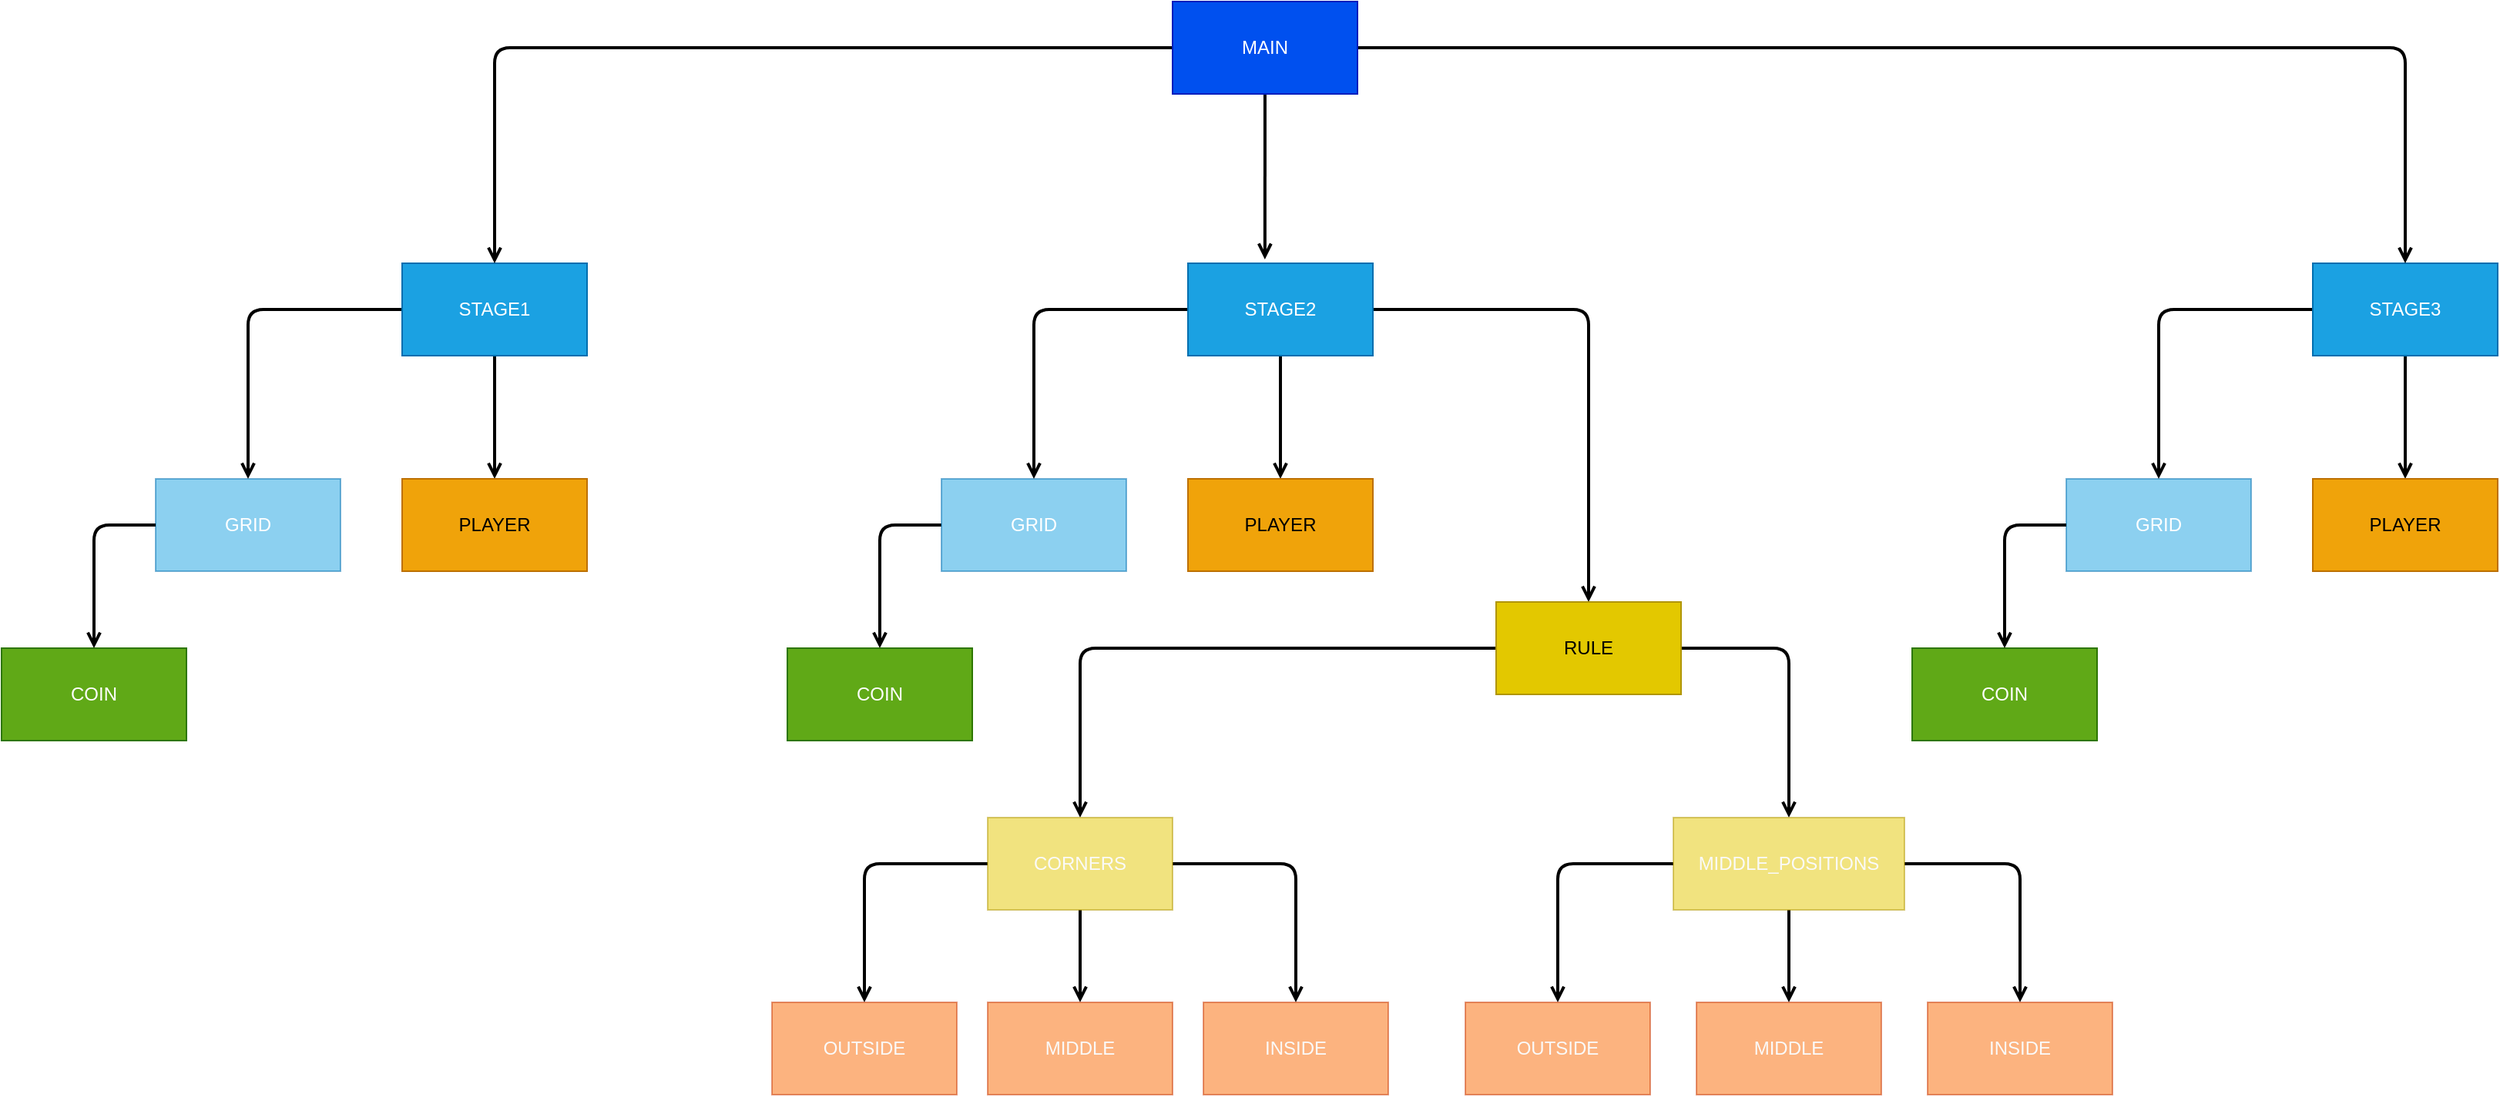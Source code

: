 <mxfile>
    <diagram id="rXWLSJtcW8Hr9GMzgjLJ" name="Page-1">
        <mxGraphModel dx="1421" dy="1925" grid="1" gridSize="10" guides="1" tooltips="1" connect="1" arrows="1" fold="1" page="1" pageScale="1" pageWidth="850" pageHeight="1100" math="0" shadow="0">
            <root>
                <mxCell id="0"/>
                <mxCell id="1" parent="0"/>
                <mxCell id="13" value="" style="edgeStyle=none;html=1;endArrow=open;endFill=0;jumpSize=6;strokeWidth=2;" parent="1" source="11" target="12" edge="1">
                    <mxGeometry relative="1" as="geometry">
                        <Array as="points">
                            <mxPoint x="600" y="10"/>
                        </Array>
                    </mxGeometry>
                </mxCell>
                <mxCell id="11" value="GRID" style="whiteSpace=wrap;html=1;fillColor=#1ba1e2;fontColor=#ffffff;strokeColor=#006EAF;opacity=50;" parent="1" vertex="1">
                    <mxGeometry x="640" y="-20" width="120" height="60" as="geometry"/>
                </mxCell>
                <mxCell id="12" value="COIN" style="whiteSpace=wrap;html=1;direction=west;fillColor=#60a917;fontColor=#ffffff;strokeColor=#2D7600;" parent="1" vertex="1">
                    <mxGeometry x="540" y="90" width="120" height="60" as="geometry"/>
                </mxCell>
                <mxCell id="17" value="" style="edgeStyle=none;jumpSize=6;html=1;endArrow=open;endFill=0;entryX=0.5;entryY=0;entryDx=0;entryDy=0;strokeWidth=2;" parent="1" source="15" target="11" edge="1">
                    <mxGeometry relative="1" as="geometry">
                        <mxPoint x="750.0" y="-130" as="targetPoint"/>
                        <Array as="points">
                            <mxPoint x="700" y="-130"/>
                        </Array>
                    </mxGeometry>
                </mxCell>
                <mxCell id="19" value="" style="edgeStyle=none;jumpSize=6;html=1;endArrow=open;endFill=0;strokeWidth=2;" parent="1" source="15" target="18" edge="1">
                    <mxGeometry relative="1" as="geometry"/>
                </mxCell>
                <mxCell id="21" value="" style="edgeStyle=none;jumpSize=6;html=1;endArrow=open;endFill=0;exitX=1;exitY=0.5;exitDx=0;exitDy=0;strokeWidth=2;" parent="1" source="15" target="20" edge="1">
                    <mxGeometry relative="1" as="geometry">
                        <mxPoint x="840" y="-50" as="sourcePoint"/>
                        <Array as="points">
                            <mxPoint x="1060" y="-130"/>
                        </Array>
                    </mxGeometry>
                </mxCell>
                <mxCell id="15" value="STAGE2" style="whiteSpace=wrap;html=1;fillColor=#1ba1e2;fontColor=#ffffff;strokeColor=#006EAF;" parent="1" vertex="1">
                    <mxGeometry x="800" y="-160" width="120" height="60" as="geometry"/>
                </mxCell>
                <mxCell id="18" value="PLAYER" style="whiteSpace=wrap;html=1;fillColor=#f0a30a;fontColor=#000000;strokeColor=#BD7000;" parent="1" vertex="1">
                    <mxGeometry x="800" y="-20" width="120" height="60" as="geometry"/>
                </mxCell>
                <mxCell id="23" value="" style="edgeStyle=none;jumpSize=6;html=1;endArrow=open;endFill=0;exitX=0;exitY=0.5;exitDx=0;exitDy=0;entryX=0.5;entryY=0;entryDx=0;entryDy=0;strokeWidth=2;" parent="1" source="20" target="22" edge="1">
                    <mxGeometry relative="1" as="geometry">
                        <Array as="points">
                            <mxPoint x="730" y="90"/>
                        </Array>
                    </mxGeometry>
                </mxCell>
                <mxCell id="25" value="" style="edgeStyle=none;jumpSize=6;html=1;endArrow=open;endFill=0;entryX=0.5;entryY=0;entryDx=0;entryDy=0;strokeWidth=2;" parent="1" target="24" edge="1">
                    <mxGeometry relative="1" as="geometry">
                        <mxPoint x="1120" y="90" as="sourcePoint"/>
                        <Array as="points">
                            <mxPoint x="1190" y="90"/>
                        </Array>
                    </mxGeometry>
                </mxCell>
                <mxCell id="20" value="RULE" style="whiteSpace=wrap;html=1;fillColor=#e3c800;fontColor=#000000;strokeColor=#B09500;" parent="1" vertex="1">
                    <mxGeometry x="1000" y="60" width="120" height="60" as="geometry"/>
                </mxCell>
                <mxCell id="40" value="" style="edgeStyle=none;jumpSize=6;html=1;endArrow=open;endFill=0;strokeWidth=2;" parent="1" source="22" target="39" edge="1">
                    <mxGeometry relative="1" as="geometry">
                        <Array as="points">
                            <mxPoint x="590" y="230"/>
                        </Array>
                    </mxGeometry>
                </mxCell>
                <mxCell id="42" value="" style="edgeStyle=none;jumpSize=6;html=1;endArrow=open;endFill=0;strokeWidth=2;" parent="1" source="22" target="41" edge="1">
                    <mxGeometry relative="1" as="geometry"/>
                </mxCell>
                <mxCell id="44" value="" style="edgeStyle=none;jumpSize=6;html=1;endArrow=open;endFill=0;strokeWidth=2;" parent="1" source="22" target="43" edge="1">
                    <mxGeometry relative="1" as="geometry">
                        <Array as="points">
                            <mxPoint x="870" y="230"/>
                        </Array>
                    </mxGeometry>
                </mxCell>
                <mxCell id="22" value="CORNERS" style="whiteSpace=wrap;html=1;fillColor=#e3c800;fontColor=#fafafa;strokeColor=#B09500;opacity=50;" parent="1" vertex="1">
                    <mxGeometry x="670" y="200" width="120" height="60" as="geometry"/>
                </mxCell>
                <mxCell id="34" value="" style="edgeStyle=none;jumpSize=6;html=1;endArrow=open;endFill=0;strokeWidth=2;" parent="1" source="24" target="33" edge="1">
                    <mxGeometry relative="1" as="geometry">
                        <Array as="points">
                            <mxPoint x="1040" y="230"/>
                        </Array>
                    </mxGeometry>
                </mxCell>
                <mxCell id="36" value="" style="edgeStyle=none;jumpSize=6;html=1;endArrow=open;endFill=0;strokeWidth=2;" parent="1" source="24" target="35" edge="1">
                    <mxGeometry relative="1" as="geometry"/>
                </mxCell>
                <mxCell id="38" value="" style="edgeStyle=none;jumpSize=6;html=1;endArrow=open;endFill=0;strokeWidth=2;" parent="1" source="24" target="37" edge="1">
                    <mxGeometry relative="1" as="geometry">
                        <Array as="points">
                            <mxPoint x="1340" y="230"/>
                        </Array>
                    </mxGeometry>
                </mxCell>
                <mxCell id="24" value="MIDDLE_POSITIONS" style="whiteSpace=wrap;html=1;fillColor=#e3c800;fontColor=#fafafa;strokeColor=#B09500;opacity=50;" parent="1" vertex="1">
                    <mxGeometry x="1115" y="200" width="150" height="60" as="geometry"/>
                </mxCell>
                <mxCell id="33" value="OUTSIDE" style="whiteSpace=wrap;html=1;fillColor=#fa6800;fontColor=#fafafa;strokeColor=#C73500;opacity=50;" parent="1" vertex="1">
                    <mxGeometry x="980" y="320" width="120" height="60" as="geometry"/>
                </mxCell>
                <mxCell id="35" value="MIDDLE" style="whiteSpace=wrap;html=1;fillColor=#fa6800;fontColor=#fafafa;strokeColor=#C73500;opacity=50;" parent="1" vertex="1">
                    <mxGeometry x="1130" y="320" width="120" height="60" as="geometry"/>
                </mxCell>
                <mxCell id="37" value="INSIDE" style="whiteSpace=wrap;html=1;fillColor=#fa6800;fontColor=#fafafa;strokeColor=#C73500;opacity=50;" parent="1" vertex="1">
                    <mxGeometry x="1280" y="320" width="120" height="60" as="geometry"/>
                </mxCell>
                <mxCell id="39" value="OUTSIDE" style="whiteSpace=wrap;html=1;fillColor=#fa6800;fontColor=#fafafa;strokeColor=#C73500;opacity=50;" parent="1" vertex="1">
                    <mxGeometry x="530" y="320" width="120" height="60" as="geometry"/>
                </mxCell>
                <mxCell id="41" value="MIDDLE" style="whiteSpace=wrap;html=1;fillColor=#fa6800;fontColor=#fafafa;strokeColor=#C73500;opacity=50;" parent="1" vertex="1">
                    <mxGeometry x="670" y="320" width="120" height="60" as="geometry"/>
                </mxCell>
                <mxCell id="43" value="INSIDE" style="whiteSpace=wrap;html=1;fillColor=#fa6800;fontColor=#fafafa;strokeColor=#C73500;opacity=50;" parent="1" vertex="1">
                    <mxGeometry x="810" y="320" width="120" height="60" as="geometry"/>
                </mxCell>
                <mxCell id="45" value="GRID" style="whiteSpace=wrap;html=1;fillColor=#1ba1e2;strokeColor=#006EAF;fontColor=#ffffff;opacity=50;" parent="1" vertex="1">
                    <mxGeometry x="130" y="-20" width="120" height="60" as="geometry"/>
                </mxCell>
                <mxCell id="46" value="" style="edgeStyle=none;jumpSize=6;html=1;endArrow=open;endFill=0;entryX=0.5;entryY=0;entryDx=0;entryDy=0;strokeWidth=2;" parent="1" source="50" target="45" edge="1">
                    <mxGeometry relative="1" as="geometry">
                        <mxPoint x="240.0" y="-130" as="targetPoint"/>
                        <Array as="points">
                            <mxPoint x="190" y="-130"/>
                        </Array>
                    </mxGeometry>
                </mxCell>
                <mxCell id="47" value="" style="edgeStyle=none;jumpSize=6;html=1;endArrow=open;endFill=0;strokeWidth=2;" parent="1" source="50" target="51" edge="1">
                    <mxGeometry relative="1" as="geometry"/>
                </mxCell>
                <mxCell id="50" value="STAGE1" style="whiteSpace=wrap;html=1;fillColor=#1ba1e2;fontColor=#ffffff;strokeColor=#006EAF;" parent="1" vertex="1">
                    <mxGeometry x="290" y="-160" width="120" height="60" as="geometry"/>
                </mxCell>
                <mxCell id="51" value="PLAYER" style="whiteSpace=wrap;html=1;fillColor=#f0a30a;fontColor=#000000;strokeColor=#BD7000;" parent="1" vertex="1">
                    <mxGeometry x="290" y="-20" width="120" height="60" as="geometry"/>
                </mxCell>
                <mxCell id="52" value="COIN" style="whiteSpace=wrap;html=1;direction=west;fillColor=#60a917;strokeColor=#2D7600;fontColor=#ffffff;" parent="1" vertex="1">
                    <mxGeometry x="30" y="90" width="120" height="60" as="geometry"/>
                </mxCell>
                <mxCell id="53" value="" style="edgeStyle=none;html=1;endArrow=open;endFill=0;jumpSize=6;strokeWidth=2;" parent="1" target="52" edge="1">
                    <mxGeometry relative="1" as="geometry">
                        <mxPoint x="130" y="10" as="sourcePoint"/>
                        <Array as="points">
                            <mxPoint x="90" y="10"/>
                        </Array>
                    </mxGeometry>
                </mxCell>
                <mxCell id="63" value="GRID" style="whiteSpace=wrap;html=1;fillColor=#1ba1e2;fontColor=#ffffff;strokeColor=#006EAF;opacity=50;" parent="1" vertex="1">
                    <mxGeometry x="1370" y="-20" width="120" height="60" as="geometry"/>
                </mxCell>
                <mxCell id="64" value="" style="edgeStyle=none;jumpSize=6;html=1;endArrow=open;endFill=0;entryX=0.5;entryY=0;entryDx=0;entryDy=0;strokeWidth=2;" parent="1" source="68" target="63" edge="1">
                    <mxGeometry relative="1" as="geometry">
                        <mxPoint x="1480" y="-130" as="targetPoint"/>
                        <Array as="points">
                            <mxPoint x="1430" y="-130"/>
                        </Array>
                    </mxGeometry>
                </mxCell>
                <mxCell id="65" value="" style="edgeStyle=none;jumpSize=6;html=1;endArrow=open;endFill=0;strokeWidth=2;" parent="1" source="68" target="69" edge="1">
                    <mxGeometry relative="1" as="geometry"/>
                </mxCell>
                <mxCell id="68" value="STAGE3" style="whiteSpace=wrap;html=1;fillColor=#1ba1e2;fontColor=#ffffff;strokeColor=#006EAF;" parent="1" vertex="1">
                    <mxGeometry x="1530" y="-160" width="120" height="60" as="geometry"/>
                </mxCell>
                <mxCell id="69" value="PLAYER" style="whiteSpace=wrap;html=1;fillColor=#f0a30a;fontColor=#000000;strokeColor=#BD7000;" parent="1" vertex="1">
                    <mxGeometry x="1530" y="-20" width="120" height="60" as="geometry"/>
                </mxCell>
                <mxCell id="70" value="COIN" style="whiteSpace=wrap;html=1;direction=west;fillColor=#60a917;fontColor=#ffffff;strokeColor=#2D7600;" parent="1" vertex="1">
                    <mxGeometry x="1270" y="90" width="120" height="60" as="geometry"/>
                </mxCell>
                <mxCell id="71" value="" style="edgeStyle=none;html=1;endArrow=open;endFill=0;jumpSize=6;strokeWidth=2;" parent="1" target="70" edge="1">
                    <mxGeometry relative="1" as="geometry">
                        <mxPoint x="1370" y="10" as="sourcePoint"/>
                        <Array as="points">
                            <mxPoint x="1330" y="10"/>
                        </Array>
                    </mxGeometry>
                </mxCell>
                <mxCell id="74" value="" style="edgeStyle=none;jumpSize=6;html=1;endArrow=open;endFill=0;entryX=0.5;entryY=0;entryDx=0;entryDy=0;strokeWidth=2;" parent="1" source="72" target="50" edge="1">
                    <mxGeometry relative="1" as="geometry">
                        <mxPoint x="710" y="-440" as="targetPoint"/>
                        <Array as="points">
                            <mxPoint x="350" y="-300"/>
                        </Array>
                    </mxGeometry>
                </mxCell>
                <mxCell id="76" value="" style="edgeStyle=none;jumpSize=6;html=1;endArrow=open;endFill=0;entryX=0.416;entryY=-0.042;entryDx=0;entryDy=0;entryPerimeter=0;strokeWidth=2;" parent="1" source="72" target="15" edge="1">
                    <mxGeometry relative="1" as="geometry">
                        <mxPoint x="850" y="-330" as="targetPoint"/>
                    </mxGeometry>
                </mxCell>
                <mxCell id="78" value="" style="edgeStyle=none;jumpSize=6;html=1;endArrow=open;endFill=0;entryX=0.5;entryY=0;entryDx=0;entryDy=0;strokeWidth=2;" parent="1" source="72" target="68" edge="1">
                    <mxGeometry relative="1" as="geometry">
                        <mxPoint x="990" y="-440" as="targetPoint"/>
                        <Array as="points">
                            <mxPoint x="1590" y="-300"/>
                        </Array>
                    </mxGeometry>
                </mxCell>
                <mxCell id="72" value="MAIN" style="whiteSpace=wrap;html=1;fillColor=#0050ef;fontColor=#ffffff;strokeColor=#001DBC;" parent="1" vertex="1">
                    <mxGeometry x="790" y="-330" width="120" height="60" as="geometry"/>
                </mxCell>
            </root>
        </mxGraphModel>
    </diagram>
</mxfile>